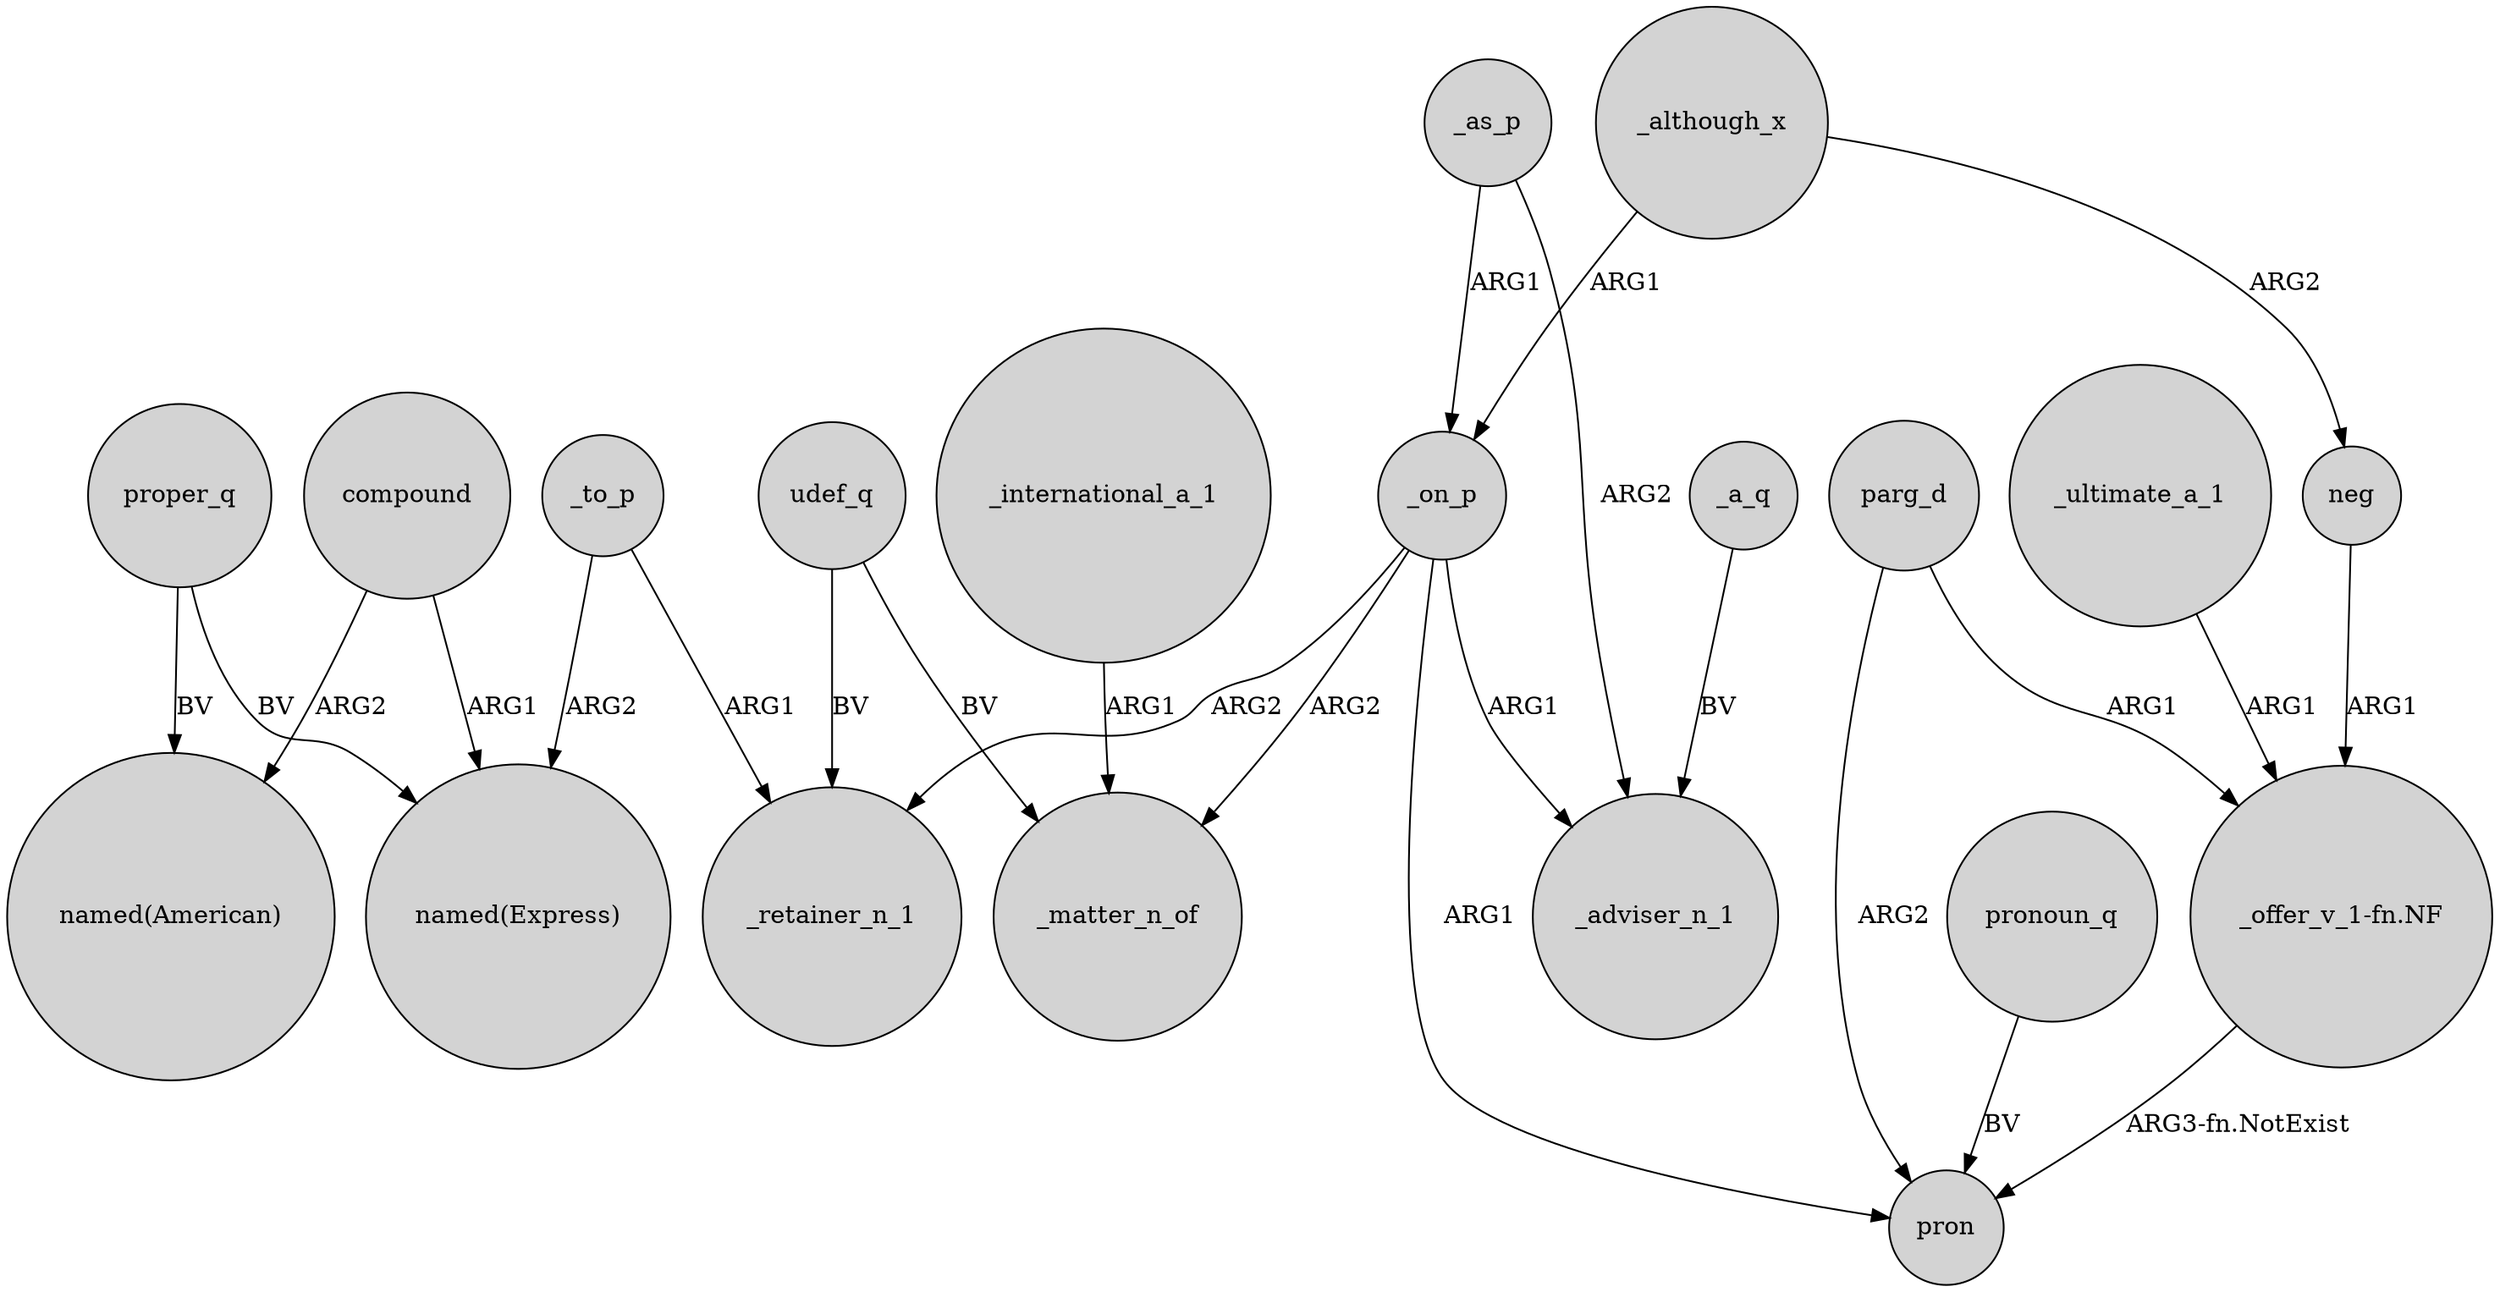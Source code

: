 digraph {
	node [shape=circle style=filled]
	_on_p -> _retainer_n_1 [label=ARG2]
	proper_q -> "named(American)" [label=BV]
	proper_q -> "named(Express)" [label=BV]
	_a_q -> _adviser_n_1 [label=BV]
	_international_a_1 -> _matter_n_of [label=ARG1]
	compound -> "named(Express)" [label=ARG1]
	_although_x -> neg [label=ARG2]
	compound -> "named(American)" [label=ARG2]
	parg_d -> pron [label=ARG2]
	_to_p -> "named(Express)" [label=ARG2]
	pronoun_q -> pron [label=BV]
	udef_q -> _matter_n_of [label=BV]
	_on_p -> _adviser_n_1 [label=ARG1]
	udef_q -> _retainer_n_1 [label=BV]
	_on_p -> _matter_n_of [label=ARG2]
	"_offer_v_1-fn.NF" -> pron [label="ARG3-fn.NotExist"]
	_although_x -> _on_p [label=ARG1]
	_ultimate_a_1 -> "_offer_v_1-fn.NF" [label=ARG1]
	_on_p -> pron [label=ARG1]
	parg_d -> "_offer_v_1-fn.NF" [label=ARG1]
	_to_p -> _retainer_n_1 [label=ARG1]
	_as_p -> _on_p [label=ARG1]
	_as_p -> _adviser_n_1 [label=ARG2]
	neg -> "_offer_v_1-fn.NF" [label=ARG1]
}
